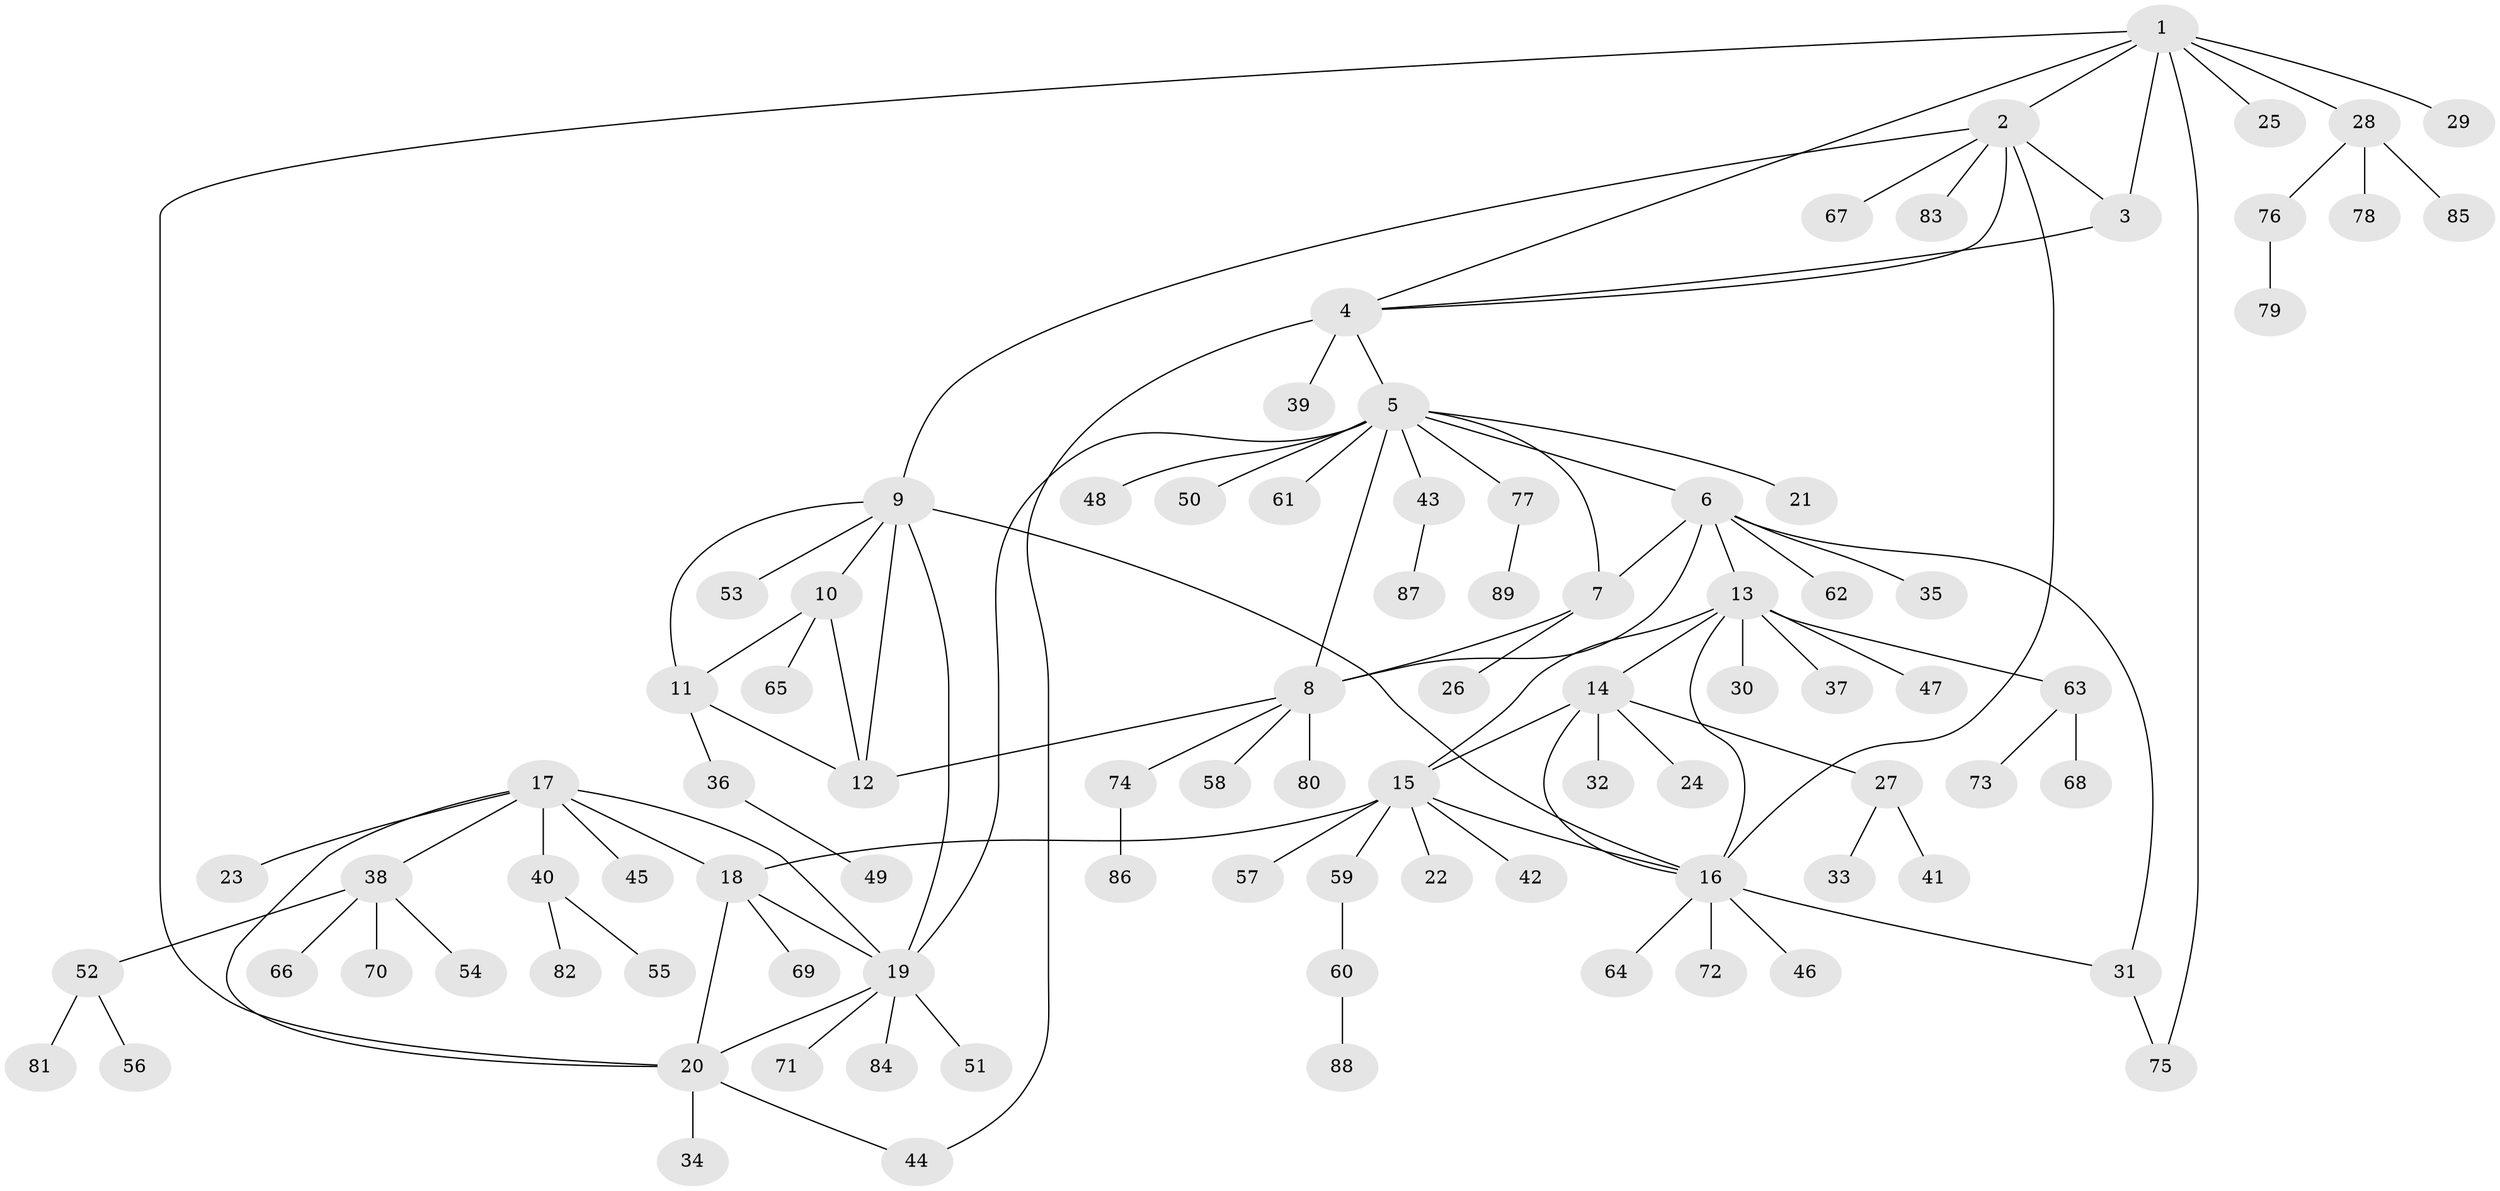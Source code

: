 // Generated by graph-tools (version 1.1) at 2025/02/03/09/25 03:02:53]
// undirected, 89 vertices, 112 edges
graph export_dot {
graph [start="1"]
  node [color=gray90,style=filled];
  1;
  2;
  3;
  4;
  5;
  6;
  7;
  8;
  9;
  10;
  11;
  12;
  13;
  14;
  15;
  16;
  17;
  18;
  19;
  20;
  21;
  22;
  23;
  24;
  25;
  26;
  27;
  28;
  29;
  30;
  31;
  32;
  33;
  34;
  35;
  36;
  37;
  38;
  39;
  40;
  41;
  42;
  43;
  44;
  45;
  46;
  47;
  48;
  49;
  50;
  51;
  52;
  53;
  54;
  55;
  56;
  57;
  58;
  59;
  60;
  61;
  62;
  63;
  64;
  65;
  66;
  67;
  68;
  69;
  70;
  71;
  72;
  73;
  74;
  75;
  76;
  77;
  78;
  79;
  80;
  81;
  82;
  83;
  84;
  85;
  86;
  87;
  88;
  89;
  1 -- 2;
  1 -- 3;
  1 -- 4;
  1 -- 20;
  1 -- 25;
  1 -- 28;
  1 -- 29;
  1 -- 75;
  2 -- 3;
  2 -- 4;
  2 -- 9;
  2 -- 16;
  2 -- 67;
  2 -- 83;
  3 -- 4;
  4 -- 5;
  4 -- 39;
  4 -- 44;
  5 -- 6;
  5 -- 7;
  5 -- 8;
  5 -- 19;
  5 -- 21;
  5 -- 43;
  5 -- 48;
  5 -- 50;
  5 -- 61;
  5 -- 77;
  6 -- 7;
  6 -- 8;
  6 -- 13;
  6 -- 31;
  6 -- 35;
  6 -- 62;
  7 -- 8;
  7 -- 26;
  8 -- 12;
  8 -- 58;
  8 -- 74;
  8 -- 80;
  9 -- 10;
  9 -- 11;
  9 -- 12;
  9 -- 16;
  9 -- 19;
  9 -- 53;
  10 -- 11;
  10 -- 12;
  10 -- 65;
  11 -- 12;
  11 -- 36;
  13 -- 14;
  13 -- 15;
  13 -- 16;
  13 -- 30;
  13 -- 37;
  13 -- 47;
  13 -- 63;
  14 -- 15;
  14 -- 16;
  14 -- 24;
  14 -- 27;
  14 -- 32;
  15 -- 16;
  15 -- 18;
  15 -- 22;
  15 -- 42;
  15 -- 57;
  15 -- 59;
  16 -- 31;
  16 -- 46;
  16 -- 64;
  16 -- 72;
  17 -- 18;
  17 -- 19;
  17 -- 20;
  17 -- 23;
  17 -- 38;
  17 -- 40;
  17 -- 45;
  18 -- 19;
  18 -- 20;
  18 -- 69;
  19 -- 20;
  19 -- 51;
  19 -- 71;
  19 -- 84;
  20 -- 34;
  20 -- 44;
  27 -- 33;
  27 -- 41;
  28 -- 76;
  28 -- 78;
  28 -- 85;
  31 -- 75;
  36 -- 49;
  38 -- 52;
  38 -- 54;
  38 -- 66;
  38 -- 70;
  40 -- 55;
  40 -- 82;
  43 -- 87;
  52 -- 56;
  52 -- 81;
  59 -- 60;
  60 -- 88;
  63 -- 68;
  63 -- 73;
  74 -- 86;
  76 -- 79;
  77 -- 89;
}
